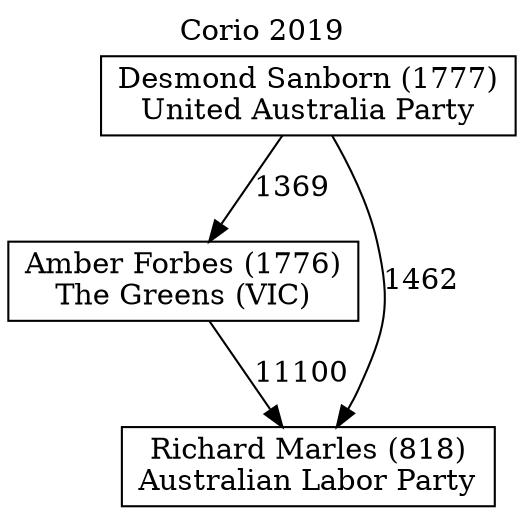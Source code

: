 // House preference flow
digraph "Richard Marles (818)_Corio_2019" {
	graph [label="Corio 2019" labelloc=t mclimit=10]
	node [shape=box]
	"Amber Forbes (1776)" [label="Amber Forbes (1776)
The Greens (VIC)"]
	"Desmond Sanborn (1777)" [label="Desmond Sanborn (1777)
United Australia Party"]
	"Richard Marles (818)" [label="Richard Marles (818)
Australian Labor Party"]
	"Amber Forbes (1776)" -> "Richard Marles (818)" [label=11100]
	"Desmond Sanborn (1777)" -> "Amber Forbes (1776)" [label=1369]
	"Desmond Sanborn (1777)" -> "Richard Marles (818)" [label=1462]
}
